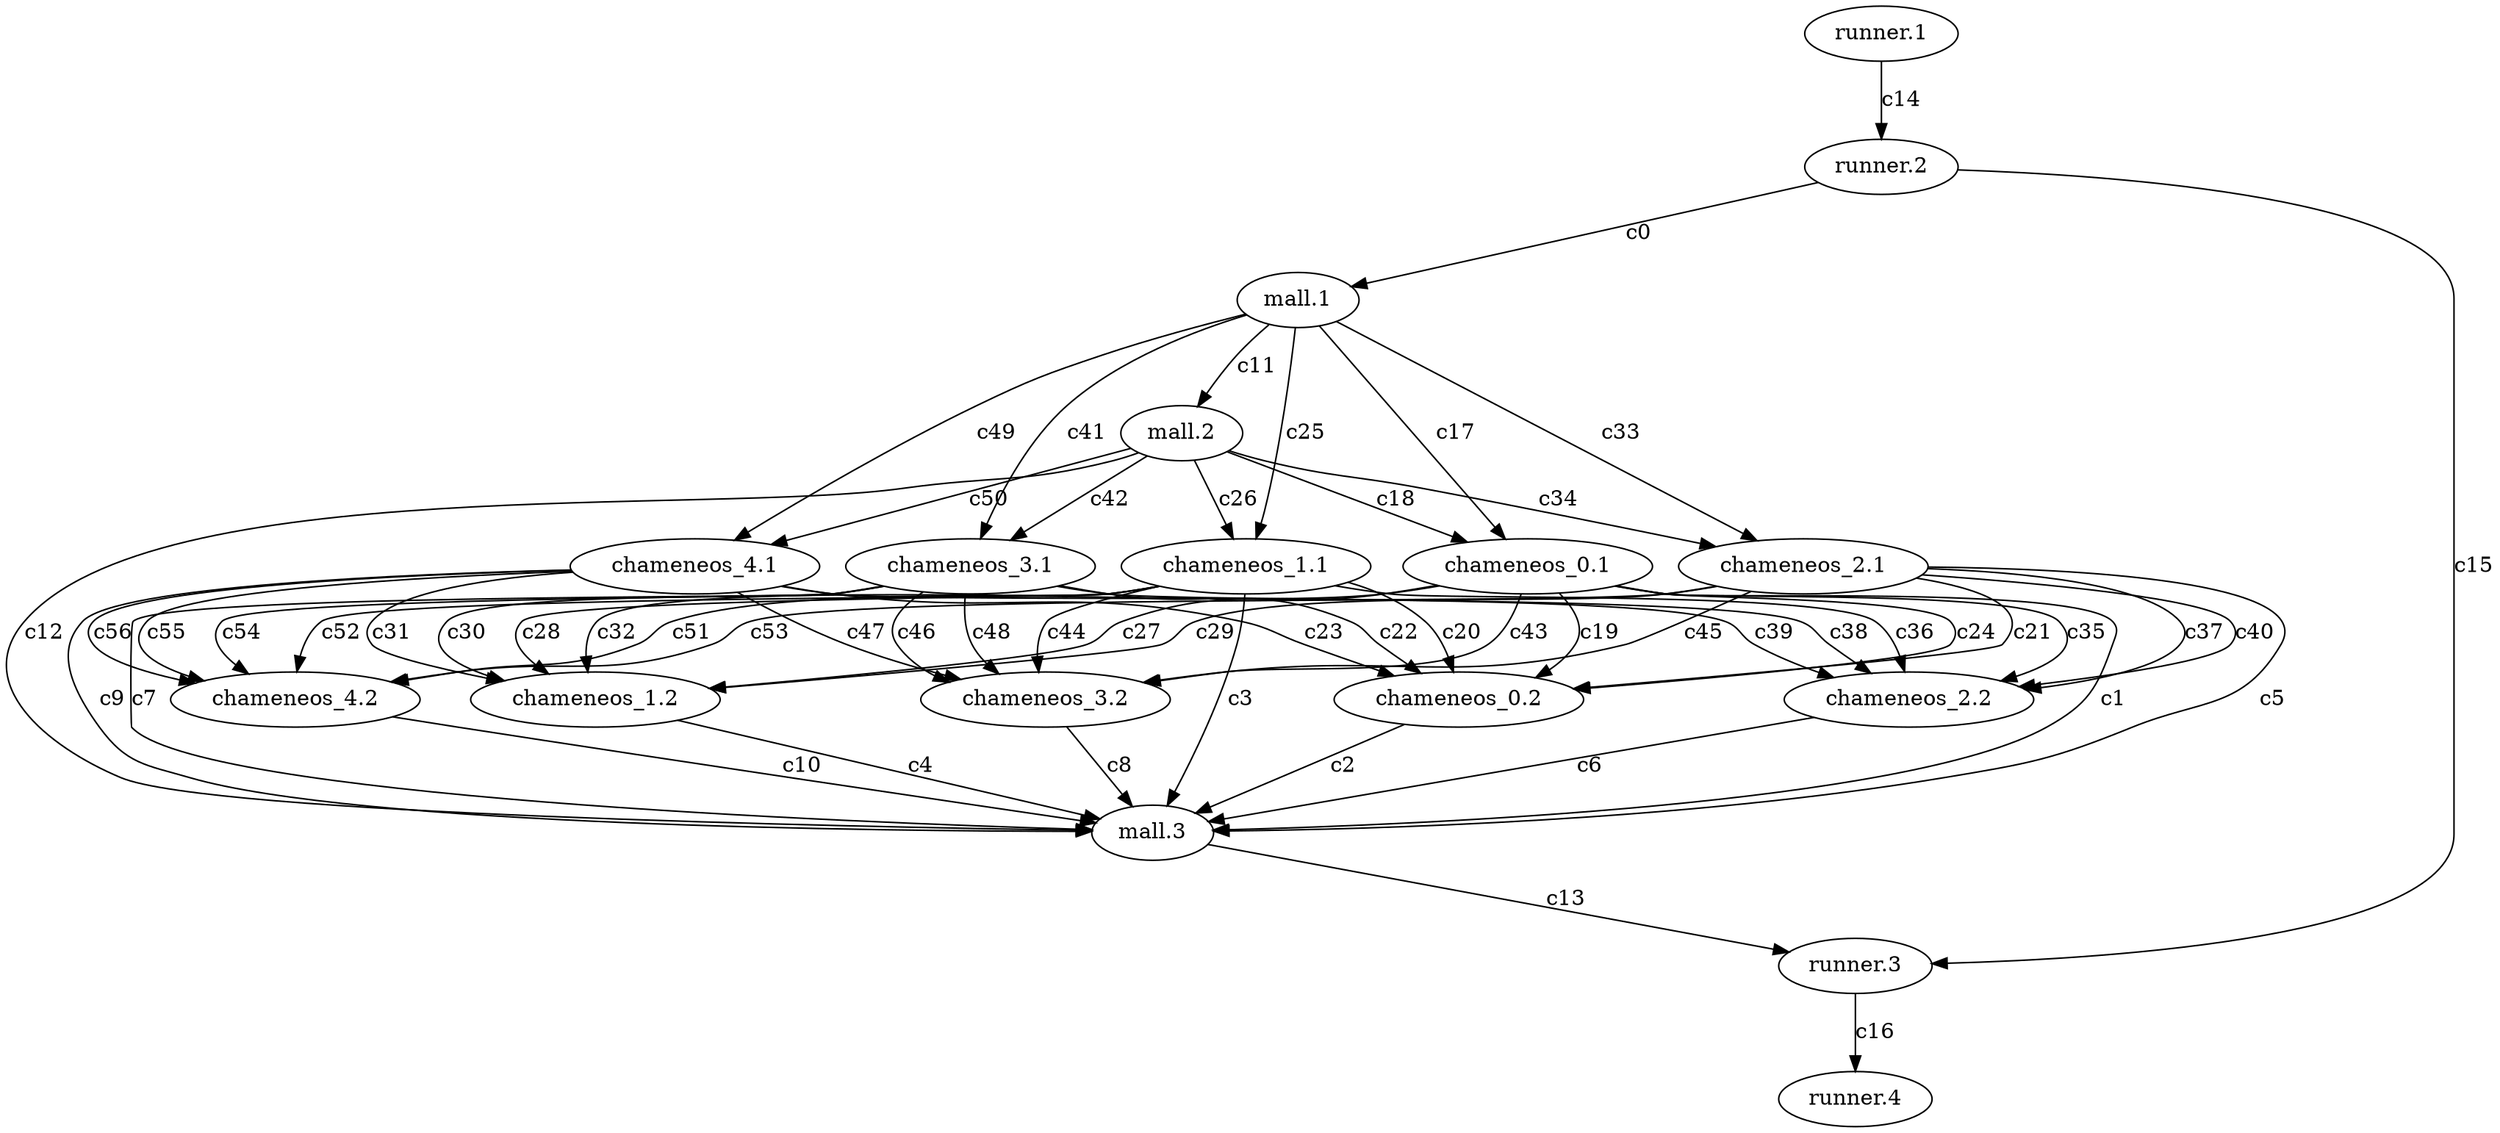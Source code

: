 digraph G {
"process_runner.2" [label="runner.2"];
"process_mall.1" [label="mall.1"];
"process_chameneos_0.1" [label="chameneos_0.1"];
"process_mall.3" [label="mall.3"];
"process_chameneos_0.2" [label="chameneos_0.2"];
"process_chameneos_1.1" [label="chameneos_1.1"];
"process_chameneos_1.2" [label="chameneos_1.2"];
"process_chameneos_2.1" [label="chameneos_2.1"];
"process_chameneos_2.2" [label="chameneos_2.2"];
"process_chameneos_3.1" [label="chameneos_3.1"];
"process_chameneos_3.2" [label="chameneos_3.2"];
"process_chameneos_4.1" [label="chameneos_4.1"];
"process_chameneos_4.2" [label="chameneos_4.2"];
"process_mall.2" [label="mall.2"];
"process_runner.3" [label="runner.3"];
"process_runner.1" [label="runner.1"];
"process_runner.4" [label="runner.4"];
"process_runner.2" -> "process_mall.1"  [label=c0];
"process_chameneos_0.1" -> "process_mall.3"  [label=c1];
"process_chameneos_0.2" -> "process_mall.3"  [label=c2];
"process_chameneos_1.1" -> "process_mall.3"  [label=c3];
"process_chameneos_1.2" -> "process_mall.3"  [label=c4];
"process_chameneos_2.1" -> "process_mall.3"  [label=c5];
"process_chameneos_2.2" -> "process_mall.3"  [label=c6];
"process_chameneos_3.1" -> "process_mall.3"  [label=c7];
"process_chameneos_3.2" -> "process_mall.3"  [label=c8];
"process_chameneos_4.1" -> "process_mall.3"  [label=c9];
"process_chameneos_4.2" -> "process_mall.3"  [label=c10];
"process_mall.1" -> "process_mall.2"  [label=c11];
"process_mall.2" -> "process_mall.3"  [label=c12];
"process_mall.3" -> "process_runner.3"  [label=c13];
"process_runner.1" -> "process_runner.2"  [label=c14];
"process_runner.2" -> "process_runner.3"  [label=c15];
"process_runner.3" -> "process_runner.4"  [label=c16];
"process_mall.1" -> "process_chameneos_0.1"  [label=c17];
"process_mall.2" -> "process_chameneos_0.1"  [label=c18];
"process_chameneos_0.1" -> "process_chameneos_0.2"  [label=c19];
"process_chameneos_1.1" -> "process_chameneos_0.2"  [label=c20];
"process_chameneos_2.1" -> "process_chameneos_0.2"  [label=c21];
"process_chameneos_3.1" -> "process_chameneos_0.2"  [label=c22];
"process_chameneos_4.1" -> "process_chameneos_0.2"  [label=c23];
"process_chameneos_0.1" -> "process_chameneos_0.2"  [label=c24];
"process_mall.1" -> "process_chameneos_1.1"  [label=c25];
"process_mall.2" -> "process_chameneos_1.1"  [label=c26];
"process_chameneos_0.1" -> "process_chameneos_1.2"  [label=c27];
"process_chameneos_1.1" -> "process_chameneos_1.2"  [label=c28];
"process_chameneos_2.1" -> "process_chameneos_1.2"  [label=c29];
"process_chameneos_3.1" -> "process_chameneos_1.2"  [label=c30];
"process_chameneos_4.1" -> "process_chameneos_1.2"  [label=c31];
"process_chameneos_1.1" -> "process_chameneos_1.2"  [label=c32];
"process_mall.1" -> "process_chameneos_2.1"  [label=c33];
"process_mall.2" -> "process_chameneos_2.1"  [label=c34];
"process_chameneos_0.1" -> "process_chameneos_2.2"  [label=c35];
"process_chameneos_1.1" -> "process_chameneos_2.2"  [label=c36];
"process_chameneos_2.1" -> "process_chameneos_2.2"  [label=c37];
"process_chameneos_3.1" -> "process_chameneos_2.2"  [label=c38];
"process_chameneos_4.1" -> "process_chameneos_2.2"  [label=c39];
"process_chameneos_2.1" -> "process_chameneos_2.2"  [label=c40];
"process_mall.1" -> "process_chameneos_3.1"  [label=c41];
"process_mall.2" -> "process_chameneos_3.1"  [label=c42];
"process_chameneos_0.1" -> "process_chameneos_3.2"  [label=c43];
"process_chameneos_1.1" -> "process_chameneos_3.2"  [label=c44];
"process_chameneos_2.1" -> "process_chameneos_3.2"  [label=c45];
"process_chameneos_3.1" -> "process_chameneos_3.2"  [label=c46];
"process_chameneos_4.1" -> "process_chameneos_3.2"  [label=c47];
"process_chameneos_3.1" -> "process_chameneos_3.2"  [label=c48];
"process_mall.1" -> "process_chameneos_4.1"  [label=c49];
"process_mall.2" -> "process_chameneos_4.1"  [label=c50];
"process_chameneos_0.1" -> "process_chameneos_4.2"  [label=c51];
"process_chameneos_1.1" -> "process_chameneos_4.2"  [label=c52];
"process_chameneos_2.1" -> "process_chameneos_4.2"  [label=c53];
"process_chameneos_3.1" -> "process_chameneos_4.2"  [label=c54];
"process_chameneos_4.1" -> "process_chameneos_4.2"  [label=c55];
"process_chameneos_4.1" -> "process_chameneos_4.2"  [label=c56];
}
